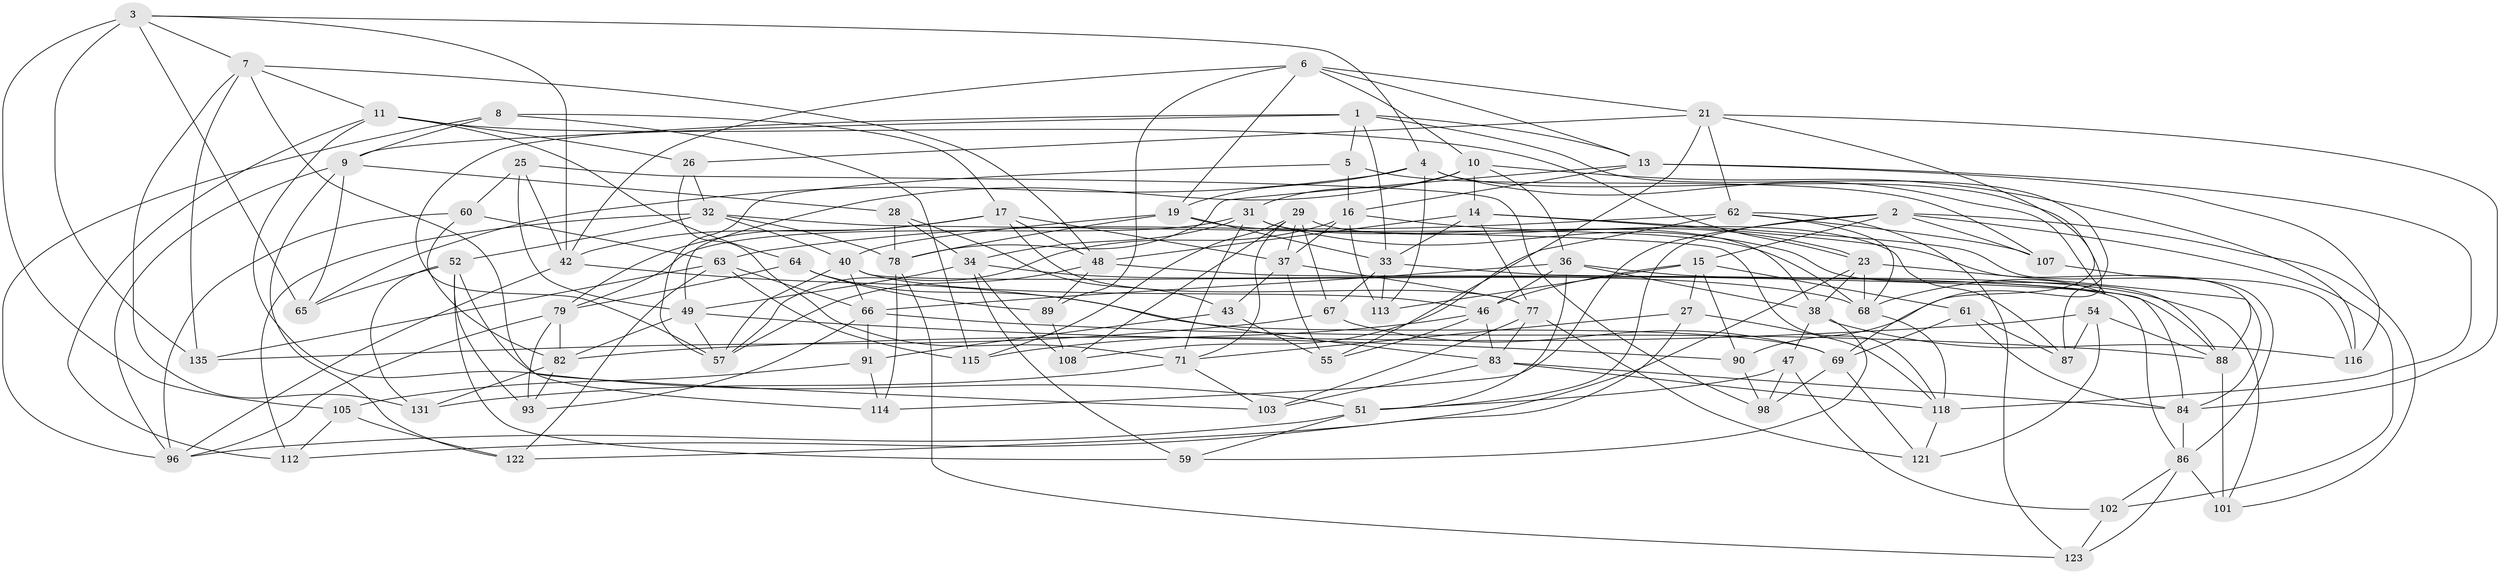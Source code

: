 // original degree distribution, {4: 1.0}
// Generated by graph-tools (version 1.1) at 2025/42/03/06/25 10:42:25]
// undirected, 87 vertices, 223 edges
graph export_dot {
graph [start="1"]
  node [color=gray90,style=filled];
  1 [super="+124"];
  2 [super="+74"];
  3 [super="+35"];
  4 [super="+128"];
  5;
  6 [super="+50"];
  7 [super="+20"];
  8;
  9 [super="+18"];
  10 [super="+80"];
  11 [super="+12"];
  13 [super="+106"];
  14 [super="+104"];
  15 [super="+30"];
  16 [super="+22"];
  17 [super="+53"];
  19 [super="+58"];
  21 [super="+24"];
  23 [super="+44"];
  25;
  26;
  27;
  28;
  29 [super="+41"];
  31 [super="+75"];
  32 [super="+39"];
  33 [super="+81"];
  34 [super="+125"];
  36 [super="+100"];
  37 [super="+120"];
  38 [super="+126"];
  40 [super="+45"];
  42 [super="+110"];
  43;
  46 [super="+132"];
  47;
  48 [super="+97"];
  49 [super="+133"];
  51 [super="+56"];
  52 [super="+70"];
  54;
  55;
  57 [super="+119"];
  59;
  60;
  61;
  62 [super="+95"];
  63 [super="+94"];
  64;
  65;
  66 [super="+72"];
  67;
  68 [super="+76"];
  69 [super="+136"];
  71 [super="+73"];
  77 [super="+99"];
  78 [super="+129"];
  79 [super="+127"];
  82 [super="+109"];
  83 [super="+111"];
  84 [super="+85"];
  86 [super="+92"];
  87;
  88 [super="+117"];
  89;
  90;
  91;
  93;
  96 [super="+130"];
  98;
  101;
  102;
  103;
  105;
  107;
  108;
  112;
  113;
  114;
  115;
  116;
  118 [super="+134"];
  121;
  122;
  123;
  131;
  135;
  1 -- 5;
  1 -- 57;
  1 -- 13;
  1 -- 33;
  1 -- 9;
  1 -- 87;
  2 -- 102;
  2 -- 51;
  2 -- 107;
  2 -- 101;
  2 -- 114;
  2 -- 15;
  3 -- 135;
  3 -- 105;
  3 -- 42;
  3 -- 65;
  3 -- 4;
  3 -- 7;
  4 -- 113;
  4 -- 69;
  4 -- 19;
  4 -- 65;
  4 -- 68;
  5 -- 107;
  5 -- 16;
  5 -- 57;
  6 -- 42;
  6 -- 89;
  6 -- 13;
  6 -- 10;
  6 -- 19;
  6 -- 21;
  7 -- 114;
  7 -- 11;
  7 -- 135;
  7 -- 131;
  7 -- 48;
  8 -- 115;
  8 -- 9;
  8 -- 96;
  8 -- 17;
  9 -- 96;
  9 -- 28;
  9 -- 122;
  9 -- 65;
  10 -- 49;
  10 -- 116;
  10 -- 36;
  10 -- 31;
  10 -- 14;
  11 -- 64;
  11 -- 26;
  11 -- 112;
  11 -- 23;
  11 -- 51;
  13 -- 16;
  13 -- 78;
  13 -- 118;
  13 -- 116;
  14 -- 33;
  14 -- 48;
  14 -- 88;
  14 -- 77;
  14 -- 86;
  15 -- 90;
  15 -- 27;
  15 -- 46;
  15 -- 113;
  15 -- 61;
  16 -- 113;
  16 -- 23;
  16 -- 37;
  16 -- 57;
  17 -- 37;
  17 -- 42;
  17 -- 48;
  17 -- 77;
  17 -- 79;
  19 -- 40;
  19 -- 33;
  19 -- 68;
  19 -- 78;
  21 -- 26;
  21 -- 62;
  21 -- 90;
  21 -- 84;
  21 -- 55;
  23 -- 84;
  23 -- 112;
  23 -- 68;
  23 -- 38;
  25 -- 98;
  25 -- 60;
  25 -- 42;
  25 -- 49;
  26 -- 32;
  26 -- 71;
  27 -- 71;
  27 -- 122;
  27 -- 118;
  28 -- 78;
  28 -- 43;
  28 -- 34;
  29 -- 115;
  29 -- 71;
  29 -- 108;
  29 -- 67;
  29 -- 37;
  29 -- 87;
  31 -- 88;
  31 -- 34;
  31 -- 79;
  31 -- 71;
  31 -- 38;
  32 -- 40;
  32 -- 112;
  32 -- 52;
  32 -- 118;
  32 -- 78;
  33 -- 113;
  33 -- 67;
  33 -- 84;
  34 -- 59;
  34 -- 49;
  34 -- 108;
  34 -- 68;
  36 -- 38;
  36 -- 66;
  36 -- 46;
  36 -- 51;
  36 -- 101;
  37 -- 43;
  37 -- 55;
  37 -- 77;
  38 -- 116;
  38 -- 47;
  38 -- 59;
  40 -- 46;
  40 -- 57;
  40 -- 66;
  40 -- 86;
  42 -- 96;
  42 -- 69;
  43 -- 91;
  43 -- 55;
  46 -- 83;
  46 -- 55;
  46 -- 115;
  47 -- 98;
  47 -- 102;
  47 -- 51;
  48 -- 88;
  48 -- 89;
  48 -- 57;
  49 -- 57;
  49 -- 82;
  49 -- 90;
  51 -- 96;
  51 -- 59;
  52 -- 93;
  52 -- 59;
  52 -- 103;
  52 -- 65;
  52 -- 131;
  54 -- 121;
  54 -- 87;
  54 -- 88;
  54 -- 82;
  60 -- 63;
  60 -- 82;
  60 -- 96;
  61 -- 69;
  61 -- 87;
  61 -- 84;
  62 -- 68;
  62 -- 63;
  62 -- 107;
  62 -- 123;
  62 -- 108;
  63 -- 66;
  63 -- 115;
  63 -- 135;
  63 -- 122;
  64 -- 89;
  64 -- 83;
  64 -- 79;
  66 -- 88;
  66 -- 91;
  66 -- 93;
  67 -- 135;
  67 -- 69;
  68 -- 118;
  69 -- 98;
  69 -- 121;
  71 -- 131;
  71 -- 103;
  77 -- 121;
  77 -- 103;
  77 -- 83;
  78 -- 114;
  78 -- 123;
  79 -- 93;
  79 -- 96;
  79 -- 82;
  82 -- 131;
  82 -- 93;
  83 -- 84;
  83 -- 118;
  83 -- 103;
  84 -- 86;
  86 -- 123;
  86 -- 101;
  86 -- 102;
  88 -- 101;
  89 -- 108;
  90 -- 98;
  91 -- 114;
  91 -- 105;
  102 -- 123;
  105 -- 112;
  105 -- 122;
  107 -- 116;
  118 -- 121;
}
